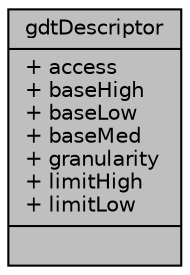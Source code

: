 digraph "gdtDescriptor"
{
 // LATEX_PDF_SIZE
  edge [fontname="Helvetica",fontsize="10",labelfontname="Helvetica",labelfontsize="10"];
  node [fontname="Helvetica",fontsize="10",shape=record];
  Node1 [label="{gdtDescriptor\n|+ access\l+ baseHigh\l+ baseLow\l+ baseMed\l+ granularity\l+ limitHigh\l+ limitLow\l|}",height=0.2,width=0.4,color="black", fillcolor="grey75", style="filled", fontcolor="black",tooltip=" "];
}
